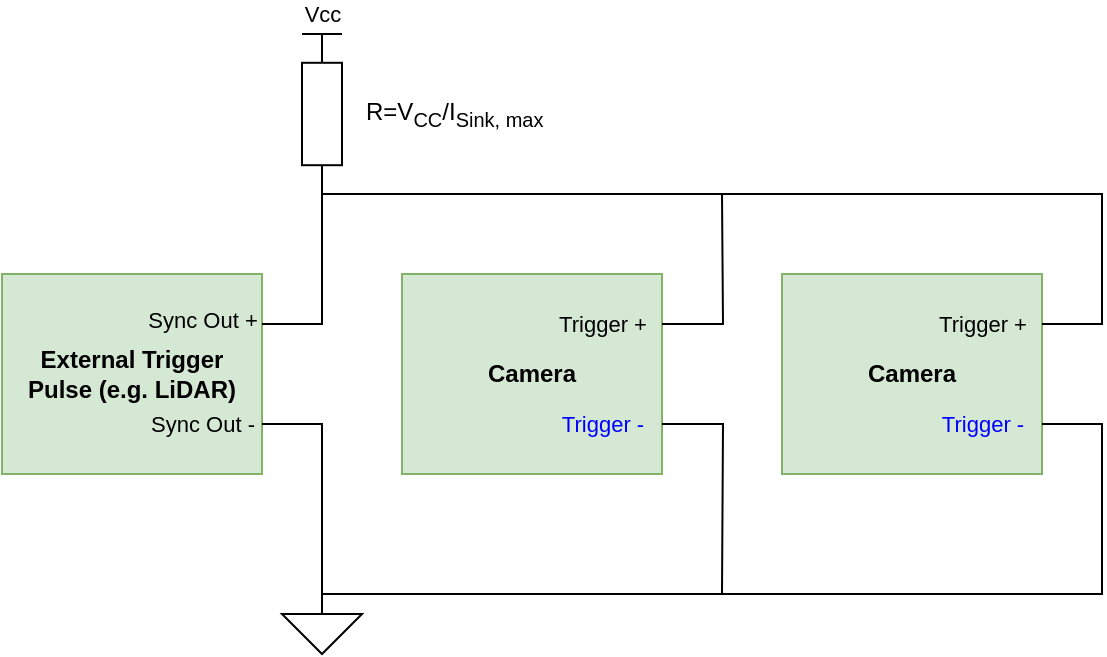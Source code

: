 <mxGraphModel dx="1822" dy="916" grid="1" gridSize="10" guides="1" tooltips="1" connect="1" arrows="1" fold="1" page="0" pageScale="1" pageWidth="827" pageHeight="1169" math="0" shadow="0">
  <root>
    <mxCell id="0" />
    <mxCell id="1" parent="0" />
    <mxCell id="wrpPDHIRMPo7f1xpoOYZ-1" value="&lt;b&gt;External Trigger&lt;br&gt;Pulse (e.g. LiDAR)&lt;br&gt;&lt;/b&gt;" style="rounded=0;whiteSpace=wrap;html=1;fillColor=#d5e8d4;strokeColor=#82b366;" parent="1" vertex="1">
      <mxGeometry x="-50" y="160" width="130" height="100" as="geometry" />
    </mxCell>
    <mxCell id="wrpPDHIRMPo7f1xpoOYZ-3" value="&lt;b&gt;Camera&lt;/b&gt;" style="rounded=0;whiteSpace=wrap;html=1;fillColor=#d5e8d4;strokeColor=#82b366;" parent="1" vertex="1">
      <mxGeometry x="340" y="160" width="130" height="100" as="geometry" />
    </mxCell>
    <mxCell id="wrpPDHIRMPo7f1xpoOYZ-2" value="&lt;b&gt;Camera&lt;/b&gt;" style="rounded=0;whiteSpace=wrap;html=1;fillColor=#d5e8d4;strokeColor=#82b366;" parent="1" vertex="1">
      <mxGeometry x="150" y="160" width="130" height="100" as="geometry" />
    </mxCell>
    <mxCell id="wrpPDHIRMPo7f1xpoOYZ-10" style="edgeStyle=orthogonalEdgeStyle;rounded=0;orthogonalLoop=1;jettySize=auto;html=1;exitX=1;exitY=0.25;exitDx=0;exitDy=0;labelBackgroundColor=none;endArrow=none;endFill=0;entryX=1;entryY=0.25;entryDx=0;entryDy=0;" parent="1" source="wrpPDHIRMPo7f1xpoOYZ-1" target="wrpPDHIRMPo7f1xpoOYZ-3" edge="1">
      <mxGeometry relative="1" as="geometry">
        <mxPoint x="120" y="120.0" as="targetPoint" />
        <Array as="points">
          <mxPoint x="110" y="185" />
          <mxPoint x="110" y="120" />
          <mxPoint x="500" y="120" />
          <mxPoint x="500" y="185" />
        </Array>
      </mxGeometry>
    </mxCell>
    <mxCell id="wrpPDHIRMPo7f1xpoOYZ-14" value="Trigger +" style="edgeLabel;html=1;align=center;verticalAlign=middle;resizable=0;points=[];labelBackgroundColor=none;" parent="wrpPDHIRMPo7f1xpoOYZ-10" vertex="1" connectable="0">
      <mxGeometry x="0.921" relative="1" as="geometry">
        <mxPoint x="-53" as="offset" />
      </mxGeometry>
    </mxCell>
    <mxCell id="wrpPDHIRMPo7f1xpoOYZ-15" value="Sync Out +" style="edgeLabel;html=1;align=center;verticalAlign=middle;resizable=0;points=[];labelBackgroundColor=none;" parent="wrpPDHIRMPo7f1xpoOYZ-10" vertex="1" connectable="0">
      <mxGeometry x="-0.927" y="2" relative="1" as="geometry">
        <mxPoint x="-51" as="offset" />
      </mxGeometry>
    </mxCell>
    <mxCell id="wrpPDHIRMPo7f1xpoOYZ-5" value="" style="edgeStyle=orthogonalEdgeStyle;rounded=0;orthogonalLoop=1;jettySize=auto;html=1;entryX=1;entryY=0.75;entryDx=0;entryDy=0;endArrow=none;endFill=0;labelBackgroundColor=none;" parent="1" target="wrpPDHIRMPo7f1xpoOYZ-3" edge="1">
      <mxGeometry x="-0.95" y="-40" relative="1" as="geometry">
        <Array as="points">
          <mxPoint x="500" y="320" />
          <mxPoint x="500" y="235" />
        </Array>
        <mxPoint as="offset" />
        <mxPoint x="110" y="320" as="sourcePoint" />
      </mxGeometry>
    </mxCell>
    <mxCell id="wrpPDHIRMPo7f1xpoOYZ-13" value="&lt;font color=&quot;#0000FF&quot;&gt;Trigger -&lt;/font&gt;" style="edgeLabel;html=1;align=center;verticalAlign=middle;resizable=0;points=[];labelBackgroundColor=none;" parent="wrpPDHIRMPo7f1xpoOYZ-5" vertex="1" connectable="0">
      <mxGeometry x="0.94" relative="1" as="geometry">
        <mxPoint x="-45" as="offset" />
      </mxGeometry>
    </mxCell>
    <mxCell id="wrpPDHIRMPo7f1xpoOYZ-9" value="Sync Out -" style="edgeStyle=orthogonalEdgeStyle;rounded=0;orthogonalLoop=1;jettySize=auto;html=1;exitX=1;exitY=0.75;exitDx=0;exitDy=0;endArrow=none;endFill=0;labelBackgroundColor=none;" parent="1" source="wrpPDHIRMPo7f1xpoOYZ-1" edge="1">
      <mxGeometry x="-1" y="30" relative="1" as="geometry">
        <mxPoint x="120" y="320.0" as="targetPoint" />
        <Array as="points">
          <mxPoint x="110" y="235" />
          <mxPoint x="110" y="320" />
        </Array>
        <mxPoint x="-30" y="30" as="offset" />
      </mxGeometry>
    </mxCell>
    <mxCell id="wrpPDHIRMPo7f1xpoOYZ-11" value="Trigger +" style="edgeStyle=orthogonalEdgeStyle;rounded=0;orthogonalLoop=1;jettySize=auto;html=1;exitX=1;exitY=0.25;exitDx=0;exitDy=0;labelBackgroundColor=none;endArrow=none;endFill=0;" parent="1" source="wrpPDHIRMPo7f1xpoOYZ-2" edge="1">
      <mxGeometry x="-1" y="30" relative="1" as="geometry">
        <mxPoint x="310" y="120.0" as="targetPoint" />
        <mxPoint x="-30" y="30" as="offset" />
      </mxGeometry>
    </mxCell>
    <mxCell id="wrpPDHIRMPo7f1xpoOYZ-12" value="&lt;font color=&quot;#0000FF&quot;&gt;Trigger -&lt;/font&gt;" style="edgeStyle=orthogonalEdgeStyle;rounded=0;orthogonalLoop=1;jettySize=auto;html=1;exitX=1;exitY=0.75;exitDx=0;exitDy=0;labelBackgroundColor=none;endArrow=none;endFill=0;" parent="1" source="wrpPDHIRMPo7f1xpoOYZ-2" edge="1">
      <mxGeometry x="-1" y="30" relative="1" as="geometry">
        <mxPoint x="310" y="320.0" as="targetPoint" />
        <mxPoint x="-30" y="30" as="offset" />
      </mxGeometry>
    </mxCell>
    <mxCell id="wrpPDHIRMPo7f1xpoOYZ-17" value="Vcc" style="endArrow=none;html=1;labelBackgroundColor=none;" parent="1" edge="1">
      <mxGeometry y="10" width="50" height="50" relative="1" as="geometry">
        <mxPoint x="100" y="40.0" as="sourcePoint" />
        <mxPoint x="120" y="40.0" as="targetPoint" />
        <mxPoint as="offset" />
      </mxGeometry>
    </mxCell>
    <mxCell id="LtbCuuI-dbo2PIFwW9hz-1" value="" style="pointerEvents=1;verticalLabelPosition=bottom;shadow=0;dashed=0;align=center;html=1;verticalAlign=top;shape=mxgraph.electrical.signal_sources.signal_ground;" parent="1" vertex="1">
      <mxGeometry x="90" y="320" width="40" height="30" as="geometry" />
    </mxCell>
    <mxCell id="LtbCuuI-dbo2PIFwW9hz-2" value="" style="pointerEvents=1;verticalLabelPosition=bottom;shadow=0;dashed=0;align=center;html=1;verticalAlign=top;shape=mxgraph.electrical.resistors.resistor_1;rotation=-90;" parent="1" vertex="1">
      <mxGeometry x="70" y="70" width="80" height="20" as="geometry" />
    </mxCell>
    <mxCell id="LtbCuuI-dbo2PIFwW9hz-5" value="R=V&lt;sub&gt;CC&lt;/sub&gt;/I&lt;sub&gt;Sink, max&lt;/sub&gt;" style="text;whiteSpace=wrap;html=1;" parent="1" vertex="1">
      <mxGeometry x="130" y="65" width="110" height="30" as="geometry" />
    </mxCell>
  </root>
</mxGraphModel>
